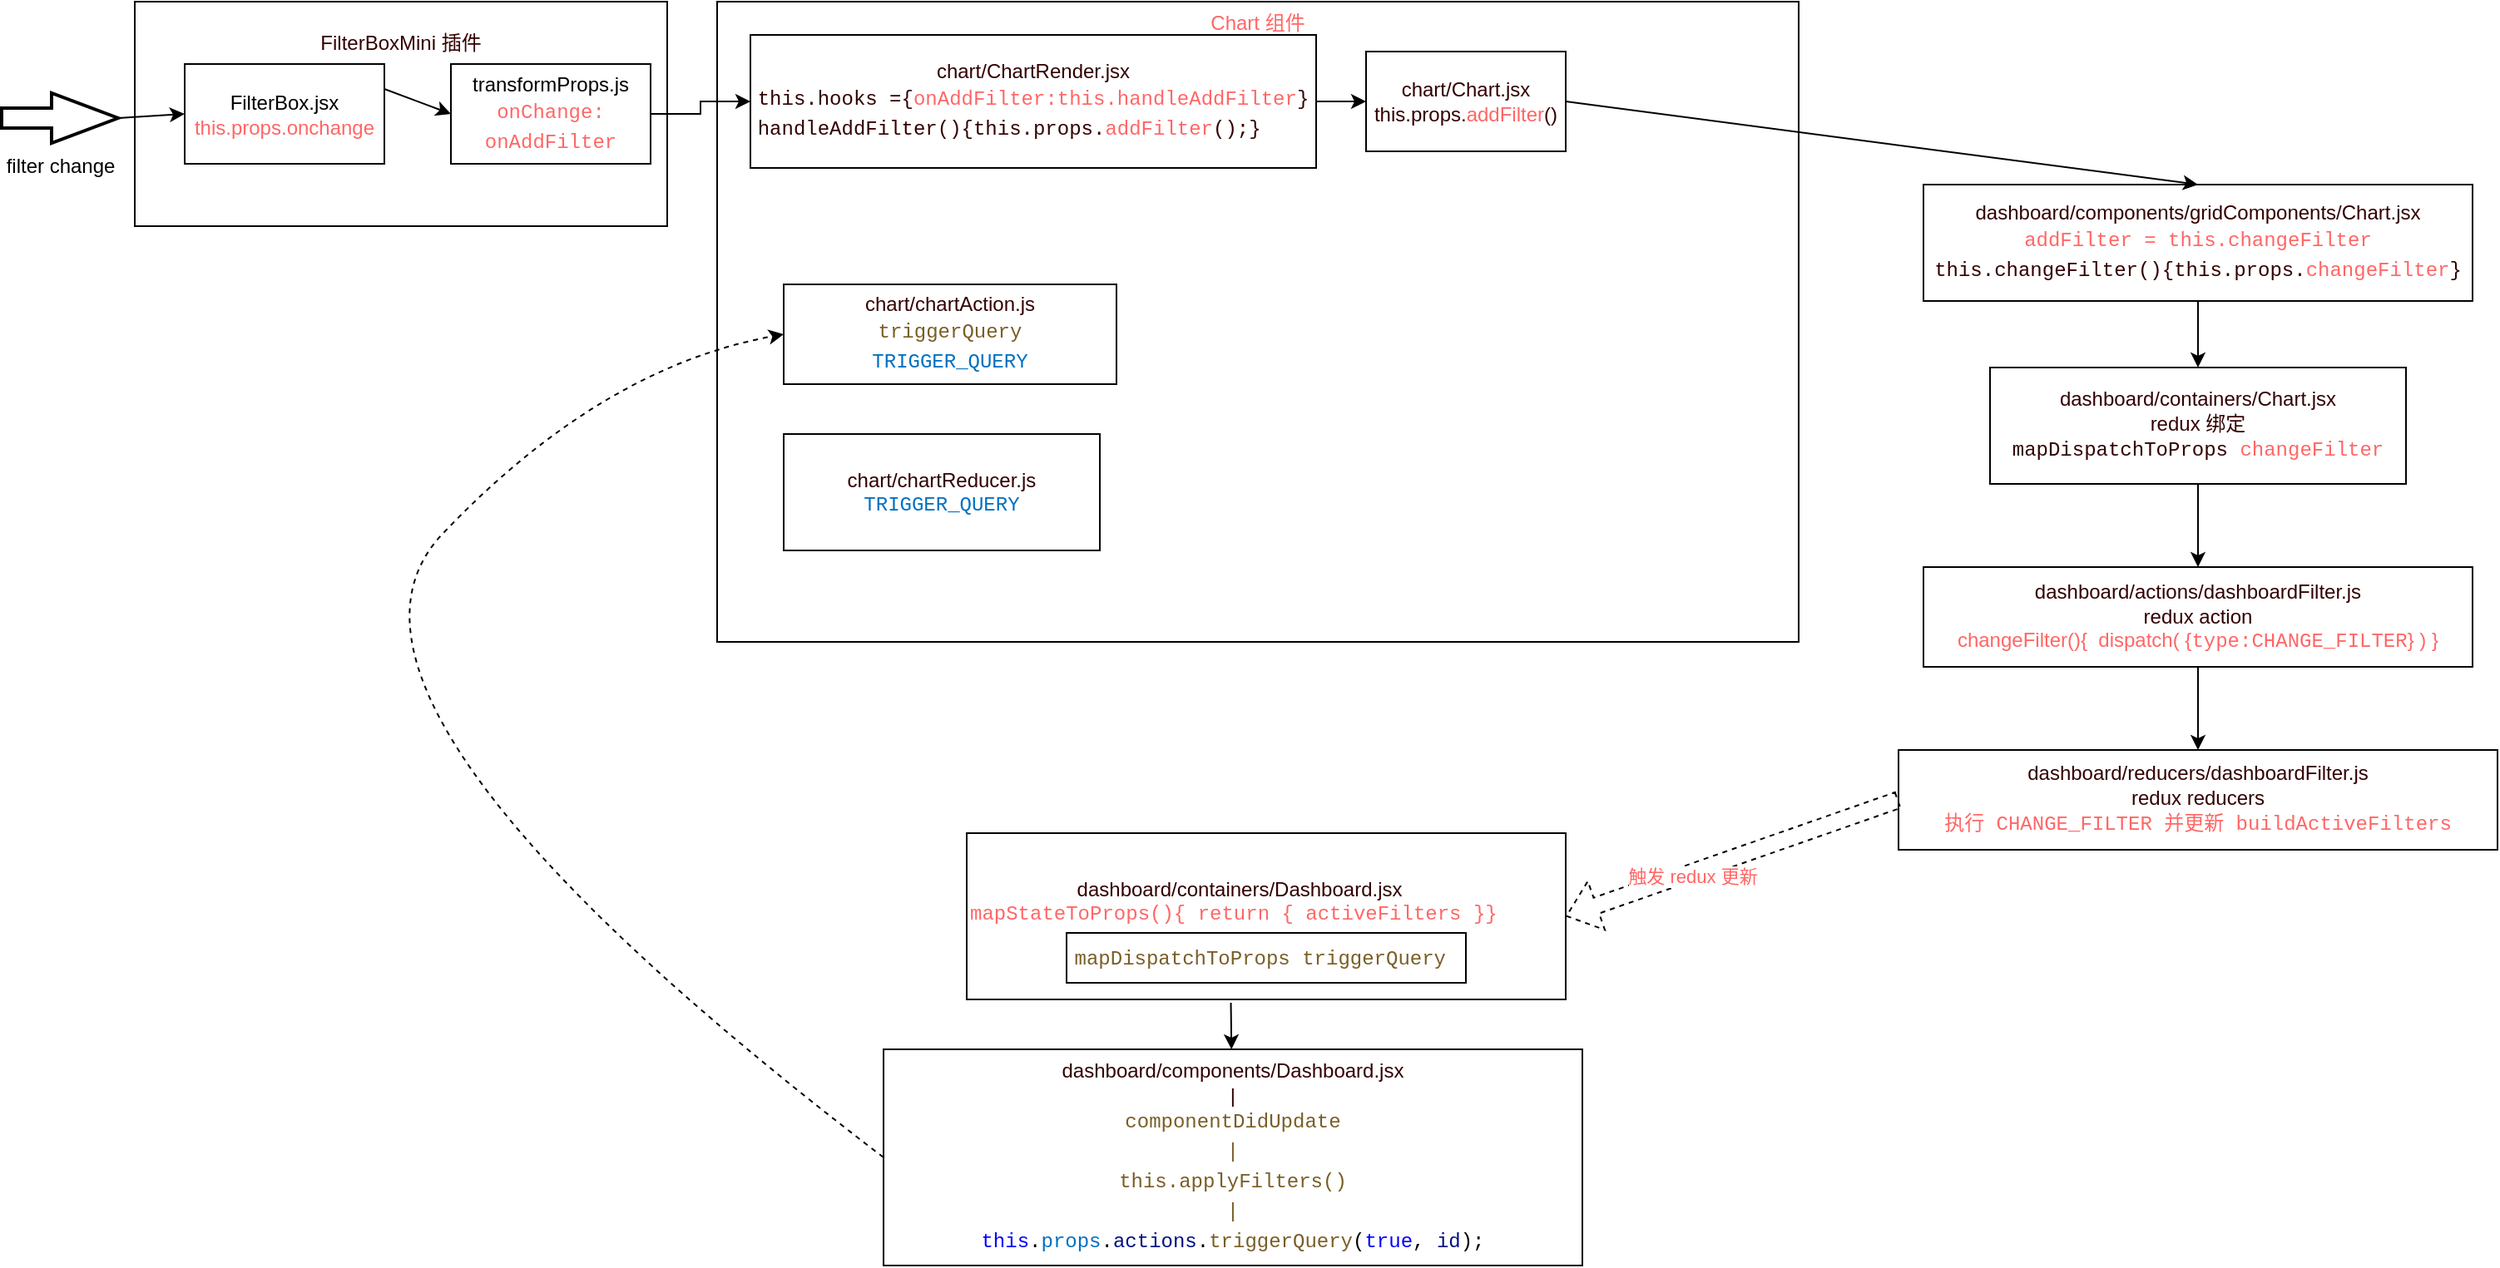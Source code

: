 <mxfile version="16.2.4" type="github">
  <diagram id="1yzQ9n3bX9XZIDNbpLdn" name="Page-1">
    <mxGraphModel dx="1426" dy="794" grid="1" gridSize="10" guides="1" tooltips="1" connect="1" arrows="1" fold="1" page="1" pageScale="1" pageWidth="3300" pageHeight="4681" math="0" shadow="0">
      <root>
        <mxCell id="0" />
        <mxCell id="1" parent="0" />
        <mxCell id="QTsBgi_JLnD7-ttwWDAb-37" value="Chart 组件&lt;br&gt;&lt;br&gt;&lt;br&gt;&lt;br&gt;&lt;br&gt;&lt;br&gt;&lt;br&gt;&lt;br&gt;&lt;br&gt;&lt;br&gt;&lt;br&gt;&lt;br&gt;&lt;br&gt;&lt;br&gt;&lt;br&gt;&lt;br&gt;&lt;br&gt;&lt;br&gt;&lt;br&gt;&lt;br&gt;&lt;br&gt;&lt;br&gt;&lt;br&gt;&lt;br&gt;&lt;br&gt;&lt;br&gt;" style="rounded=0;whiteSpace=wrap;html=1;fontColor=#FF6666;" vertex="1" parent="1">
          <mxGeometry x="480" y="50" width="650" height="385" as="geometry" />
        </mxCell>
        <mxCell id="QTsBgi_JLnD7-ttwWDAb-19" value="FilterBoxMini 插件&lt;br&gt;&lt;br&gt;&lt;br&gt;&lt;br&gt;&lt;br&gt;&lt;br&gt;&lt;br&gt;" style="rounded=0;whiteSpace=wrap;html=1;fontColor=#330000;" vertex="1" parent="1">
          <mxGeometry x="130" y="50" width="320" height="135" as="geometry" />
        </mxCell>
        <mxCell id="QTsBgi_JLnD7-ttwWDAb-15" style="edgeStyle=orthogonalEdgeStyle;rounded=0;orthogonalLoop=1;jettySize=auto;html=1;exitX=1;exitY=0.5;exitDx=0;exitDy=0;fontColor=#330000;" edge="1" parent="1" source="QTsBgi_JLnD7-ttwWDAb-7" target="QTsBgi_JLnD7-ttwWDAb-13">
          <mxGeometry relative="1" as="geometry" />
        </mxCell>
        <mxCell id="QTsBgi_JLnD7-ttwWDAb-3" value="filter change&lt;br&gt;" style="verticalLabelPosition=bottom;verticalAlign=top;html=1;strokeWidth=2;shape=mxgraph.arrows2.arrow;dy=0.6;dx=40;notch=0;" vertex="1" parent="1">
          <mxGeometry x="50" y="105" width="70" height="30" as="geometry" />
        </mxCell>
        <mxCell id="QTsBgi_JLnD7-ttwWDAb-6" value="" style="endArrow=classic;html=1;rounded=0;entryX=0;entryY=0.5;entryDx=0;entryDy=0;" edge="1" parent="1" target="QTsBgi_JLnD7-ttwWDAb-4">
          <mxGeometry width="50" height="50" relative="1" as="geometry">
            <mxPoint x="120" y="120" as="sourcePoint" />
            <mxPoint x="170" y="70" as="targetPoint" />
          </mxGeometry>
        </mxCell>
        <mxCell id="QTsBgi_JLnD7-ttwWDAb-13" value="&lt;font color=&quot;#330000&quot;&gt;chart/ChartRender.jsx&lt;/font&gt;&lt;br&gt;&lt;div style=&quot;background-color: rgb(255 , 255 , 255) ; font-family: &amp;#34;menlo&amp;#34; , &amp;#34;monaco&amp;#34; , &amp;#34;courier new&amp;#34; , monospace ; line-height: 18px&quot;&gt;&lt;div style=&quot;text-align: left&quot;&gt;&lt;font color=&quot;#330000&quot;&gt;this.hooks ={&lt;/font&gt;&lt;span style=&quot;text-align: center&quot;&gt;onAddFilter&lt;/span&gt;&lt;span style=&quot;text-align: center&quot;&gt;:&lt;/span&gt;&lt;span style=&quot;text-align: center&quot;&gt;this&lt;/span&gt;&lt;span style=&quot;text-align: center&quot;&gt;.&lt;/span&gt;&lt;span style=&quot;text-align: center&quot;&gt;handleAddFilter&lt;font color=&quot;#330000&quot;&gt;}&lt;/font&gt;&lt;/span&gt;&lt;/div&gt;&lt;div style=&quot;text-align: left&quot;&gt;&lt;div style=&quot;font-family: &amp;#34;menlo&amp;#34; , &amp;#34;monaco&amp;#34; , &amp;#34;courier new&amp;#34; , monospace ; line-height: 18px&quot;&gt;&lt;font color=&quot;#330000&quot;&gt;handleAddFilter(){this.props.&lt;/font&gt;addFilter&lt;font color=&quot;#330000&quot;&gt;();}&lt;/font&gt;&lt;/div&gt;&lt;/div&gt;&lt;/div&gt;" style="rounded=0;whiteSpace=wrap;html=1;fontColor=#FF6666;" vertex="1" parent="1">
          <mxGeometry x="500" y="70" width="340" height="80" as="geometry" />
        </mxCell>
        <mxCell id="QTsBgi_JLnD7-ttwWDAb-16" value="chart/Chart.jsx&lt;br&gt;this.props.&lt;font color=&quot;#ff6666&quot;&gt;addFilter&lt;/font&gt;()" style="rounded=0;whiteSpace=wrap;html=1;fontColor=#330000;" vertex="1" parent="1">
          <mxGeometry x="870" y="80" width="120" height="60" as="geometry" />
        </mxCell>
        <mxCell id="QTsBgi_JLnD7-ttwWDAb-17" value="" style="endArrow=classic;html=1;rounded=0;fontColor=#330000;entryX=0;entryY=0.5;entryDx=0;entryDy=0;exitX=1;exitY=0.5;exitDx=0;exitDy=0;" edge="1" parent="1" source="QTsBgi_JLnD7-ttwWDAb-13" target="QTsBgi_JLnD7-ttwWDAb-16">
          <mxGeometry width="50" height="50" relative="1" as="geometry">
            <mxPoint x="820" y="120" as="sourcePoint" />
            <mxPoint x="870" y="70" as="targetPoint" />
          </mxGeometry>
        </mxCell>
        <mxCell id="QTsBgi_JLnD7-ttwWDAb-27" value="dashboard/components/gridComponents/Chart.jsx&lt;br&gt;&lt;div style=&quot;background-color: rgb(255 , 255 , 255) ; font-family: &amp;#34;menlo&amp;#34; , &amp;#34;monaco&amp;#34; , &amp;#34;courier new&amp;#34; , monospace ; line-height: 18px&quot;&gt;&lt;font color=&quot;#ff6666&quot;&gt; addFilter =&amp;nbsp;this.changeFilter&lt;/font&gt;&lt;/div&gt;&lt;div style=&quot;background-color: rgb(255 , 255 , 255) ; font-family: &amp;#34;menlo&amp;#34; , &amp;#34;monaco&amp;#34; , &amp;#34;courier new&amp;#34; , monospace ; line-height: 18px&quot;&gt;this.changeFilter(){this.props.&lt;font color=&quot;#ff6666&quot;&gt;changeFilter&lt;/font&gt;}&lt;/div&gt;" style="rounded=0;whiteSpace=wrap;html=1;fontColor=#330000;align=center;" vertex="1" parent="1">
          <mxGeometry x="1205" y="160" width="330" height="70" as="geometry" />
        </mxCell>
        <mxCell id="QTsBgi_JLnD7-ttwWDAb-28" value="" style="endArrow=classic;html=1;rounded=0;fontColor=#330000;exitX=1;exitY=0.5;exitDx=0;exitDy=0;entryX=0.5;entryY=0;entryDx=0;entryDy=0;" edge="1" parent="1" source="QTsBgi_JLnD7-ttwWDAb-16" target="QTsBgi_JLnD7-ttwWDAb-27">
          <mxGeometry width="50" height="50" relative="1" as="geometry">
            <mxPoint x="1020" y="155" as="sourcePoint" />
            <mxPoint x="1050" y="200" as="targetPoint" />
          </mxGeometry>
        </mxCell>
        <mxCell id="QTsBgi_JLnD7-ttwWDAb-29" value="dashboard/containers/Chart.jsx&lt;br&gt;redux 绑定&lt;br&gt;&lt;div style=&quot;background-color: rgb(255 , 255 , 255) ; font-family: &amp;#34;menlo&amp;#34; , &amp;#34;monaco&amp;#34; , &amp;#34;courier new&amp;#34; , monospace ; line-height: 18px&quot;&gt;mapDispatchToProps&lt;span style=&quot;color: rgb(121 , 94 , 38)&quot;&gt;&amp;nbsp;&lt;/span&gt;&lt;span style=&quot;font-family: &amp;#34;menlo&amp;#34; , &amp;#34;monaco&amp;#34; , &amp;#34;courier new&amp;#34; , monospace&quot;&gt;&lt;font color=&quot;#ff6666&quot;&gt;changeFilter&lt;/font&gt;&lt;/span&gt;&lt;/div&gt;" style="rounded=0;whiteSpace=wrap;html=1;fontColor=#330000;" vertex="1" parent="1">
          <mxGeometry x="1245" y="270" width="250" height="70" as="geometry" />
        </mxCell>
        <mxCell id="QTsBgi_JLnD7-ttwWDAb-30" value="" style="endArrow=classic;html=1;rounded=0;fontColor=#330000;exitX=0.5;exitY=1;exitDx=0;exitDy=0;entryX=0.5;entryY=0;entryDx=0;entryDy=0;" edge="1" parent="1" source="QTsBgi_JLnD7-ttwWDAb-27" target="QTsBgi_JLnD7-ttwWDAb-29">
          <mxGeometry width="50" height="50" relative="1" as="geometry">
            <mxPoint x="915" y="310" as="sourcePoint" />
            <mxPoint x="965" y="260" as="targetPoint" />
          </mxGeometry>
        </mxCell>
        <mxCell id="QTsBgi_JLnD7-ttwWDAb-35" style="edgeStyle=orthogonalEdgeStyle;rounded=0;orthogonalLoop=1;jettySize=auto;html=1;exitX=0.5;exitY=1;exitDx=0;exitDy=0;fontColor=#FF6666;" edge="1" parent="1" source="QTsBgi_JLnD7-ttwWDAb-31" target="QTsBgi_JLnD7-ttwWDAb-33">
          <mxGeometry relative="1" as="geometry" />
        </mxCell>
        <mxCell id="QTsBgi_JLnD7-ttwWDAb-31" value="dashboard/actions/dashboardFilter.js&lt;br&gt;redux action&lt;br&gt;&lt;font color=&quot;#ff6666&quot;&gt;changeFilter(){&amp;nbsp; dispatch( {&lt;span style=&quot;font-family: &amp;#34;menlo&amp;#34; , &amp;#34;monaco&amp;#34; , &amp;#34;courier new&amp;#34; , monospace&quot;&gt;type&lt;/span&gt;&lt;span style=&quot;font-family: &amp;#34;menlo&amp;#34; , &amp;#34;monaco&amp;#34; , &amp;#34;courier new&amp;#34; , monospace&quot;&gt;:&lt;/span&gt;&lt;span style=&quot;font-family: &amp;#34;menlo&amp;#34; , &amp;#34;monaco&amp;#34; , &amp;#34;courier new&amp;#34; , monospace&quot;&gt;CHANGE_FILTER&lt;/span&gt;} ) }&lt;/font&gt;" style="rounded=0;whiteSpace=wrap;html=1;fontColor=#330000;" vertex="1" parent="1">
          <mxGeometry x="1205" y="390" width="330" height="60" as="geometry" />
        </mxCell>
        <mxCell id="QTsBgi_JLnD7-ttwWDAb-32" value="" style="endArrow=classic;html=1;rounded=0;fontColor=#330000;exitX=0.5;exitY=1;exitDx=0;exitDy=0;" edge="1" parent="1" source="QTsBgi_JLnD7-ttwWDAb-29" target="QTsBgi_JLnD7-ttwWDAb-31">
          <mxGeometry width="50" height="50" relative="1" as="geometry">
            <mxPoint x="915" y="430" as="sourcePoint" />
            <mxPoint x="965" y="380" as="targetPoint" />
          </mxGeometry>
        </mxCell>
        <mxCell id="QTsBgi_JLnD7-ttwWDAb-33" value="dashboard/reducers/dashboardFilter.js&lt;br&gt;redux reducers&lt;br&gt;&lt;div style=&quot;background-color: rgb(255 , 255 , 255) ; font-family: &amp;#34;menlo&amp;#34; , &amp;#34;monaco&amp;#34; , &amp;#34;courier new&amp;#34; , monospace ; line-height: 18px&quot;&gt;&lt;font color=&quot;#ff6666&quot;&gt;执行 CHANGE_FILTER 并更新&amp;nbsp;buildActiveFilters&lt;/font&gt;&lt;/div&gt;" style="rounded=0;whiteSpace=wrap;html=1;fontColor=#330000;" vertex="1" parent="1">
          <mxGeometry x="1190" y="500" width="360" height="60" as="geometry" />
        </mxCell>
        <mxCell id="QTsBgi_JLnD7-ttwWDAb-9" value="" style="endArrow=classic;html=1;rounded=0;fontColor=#FF6666;entryX=0;entryY=0.5;entryDx=0;entryDy=0;" edge="1" parent="1" target="QTsBgi_JLnD7-ttwWDAb-7">
          <mxGeometry width="50" height="50" relative="1" as="geometry">
            <mxPoint x="280" y="102.5" as="sourcePoint" />
            <mxPoint x="330" y="52.5" as="targetPoint" />
          </mxGeometry>
        </mxCell>
        <mxCell id="QTsBgi_JLnD7-ttwWDAb-4" value="FilterBox.jsx&lt;br&gt;&lt;font color=&quot;#ff6666&quot;&gt;this.props.onchange&lt;/font&gt;" style="rounded=0;whiteSpace=wrap;html=1;" vertex="1" parent="1">
          <mxGeometry x="160" y="87.5" width="120" height="60" as="geometry" />
        </mxCell>
        <mxCell id="QTsBgi_JLnD7-ttwWDAb-7" value="transformProps.js&lt;br&gt;&lt;div style=&quot;background-color: rgb(255 , 255 , 255) ; font-family: &amp;#34;menlo&amp;#34; , &amp;#34;monaco&amp;#34; , &amp;#34;courier new&amp;#34; , monospace ; line-height: 18px&quot;&gt;&lt;font color=&quot;#ff6666&quot;&gt;onChange: onAddFilter&lt;/font&gt;&lt;/div&gt;" style="rounded=0;whiteSpace=wrap;html=1;" vertex="1" parent="1">
          <mxGeometry x="320" y="87.5" width="120" height="60" as="geometry" />
        </mxCell>
        <mxCell id="QTsBgi_JLnD7-ttwWDAb-43" value="" style="shape=flexArrow;endArrow=classic;html=1;rounded=0;fontColor=#FF6666;exitX=0;exitY=0.5;exitDx=0;exitDy=0;entryX=1;entryY=0.5;entryDx=0;entryDy=0;dashed=1;" edge="1" parent="1" source="QTsBgi_JLnD7-ttwWDAb-33" target="QTsBgi_JLnD7-ttwWDAb-42">
          <mxGeometry width="50" height="50" relative="1" as="geometry">
            <mxPoint x="660" y="410" as="sourcePoint" />
            <mxPoint x="710" y="360" as="targetPoint" />
          </mxGeometry>
        </mxCell>
        <mxCell id="QTsBgi_JLnD7-ttwWDAb-44" value="触发 redux 更新" style="edgeLabel;html=1;align=center;verticalAlign=middle;resizable=0;points=[];fontColor=#FF6666;" vertex="1" connectable="0" parent="QTsBgi_JLnD7-ttwWDAb-43">
          <mxGeometry x="0.24" y="1" relative="1" as="geometry">
            <mxPoint y="1" as="offset" />
          </mxGeometry>
        </mxCell>
        <mxCell id="QTsBgi_JLnD7-ttwWDAb-46" value="&lt;font color=&quot;#330000&quot;&gt;dashboard/components/Dashboard.jsx&lt;br&gt;|&lt;br&gt;&lt;/font&gt;&lt;div style=&quot;color: rgb(0 , 0 , 0) ; background-color: rgb(255 , 255 , 255) ; font-family: &amp;#34;menlo&amp;#34; , &amp;#34;monaco&amp;#34; , &amp;#34;courier new&amp;#34; , monospace ; line-height: 18px&quot;&gt;&lt;span style=&quot;color: #795e26&quot;&gt;componentDidUpdate&lt;/span&gt;&lt;/div&gt;&lt;div style=&quot;background-color: rgb(255 , 255 , 255) ; font-family: &amp;#34;menlo&amp;#34; , &amp;#34;monaco&amp;#34; , &amp;#34;courier new&amp;#34; , monospace ; line-height: 18px&quot;&gt;&lt;font color=&quot;#795e26&quot;&gt;|&lt;/font&gt;&lt;/div&gt;&lt;div style=&quot;color: rgb(0 , 0 , 0) ; background-color: rgb(255 , 255 , 255) ; font-family: &amp;#34;menlo&amp;#34; , &amp;#34;monaco&amp;#34; , &amp;#34;courier new&amp;#34; , monospace ; line-height: 18px&quot;&gt;&lt;span style=&quot;color: #795e26&quot;&gt;this.applyFilters()&lt;/span&gt;&lt;/div&gt;&lt;div style=&quot;color: rgb(0 , 0 , 0) ; background-color: rgb(255 , 255 , 255) ; font-family: &amp;#34;menlo&amp;#34; , &amp;#34;monaco&amp;#34; , &amp;#34;courier new&amp;#34; , monospace ; line-height: 18px&quot;&gt;&lt;span style=&quot;color: #795e26&quot;&gt;|&lt;/span&gt;&lt;/div&gt;&lt;div style=&quot;color: rgb(0 , 0 , 0) ; background-color: rgb(255 , 255 , 255) ; font-family: &amp;#34;menlo&amp;#34; , &amp;#34;monaco&amp;#34; , &amp;#34;courier new&amp;#34; , monospace ; line-height: 18px&quot;&gt;&lt;div style=&quot;font-family: &amp;#34;menlo&amp;#34; , &amp;#34;monaco&amp;#34; , &amp;#34;courier new&amp;#34; , monospace ; line-height: 18px&quot;&gt;&lt;span style=&quot;color: #0000ff&quot;&gt;this&lt;/span&gt;.&lt;span style=&quot;color: #0070c1&quot;&gt;props&lt;/span&gt;.&lt;span style=&quot;color: #001080&quot;&gt;actions&lt;/span&gt;.&lt;span style=&quot;color: #795e26&quot;&gt;triggerQuery&lt;/span&gt;(&lt;span style=&quot;color: #0000ff&quot;&gt;true&lt;/span&gt;, &lt;span style=&quot;color: #001080&quot;&gt;id&lt;/span&gt;);&lt;/div&gt;&lt;/div&gt;" style="rounded=0;whiteSpace=wrap;html=1;fontColor=#FF6666;" vertex="1" parent="1">
          <mxGeometry x="580" y="680" width="420" height="130" as="geometry" />
        </mxCell>
        <mxCell id="QTsBgi_JLnD7-ttwWDAb-47" value="" style="endArrow=classic;html=1;rounded=0;fontColor=#330000;exitX=0.441;exitY=1.02;exitDx=0;exitDy=0;exitPerimeter=0;" edge="1" parent="1" source="QTsBgi_JLnD7-ttwWDAb-42" target="QTsBgi_JLnD7-ttwWDAb-46">
          <mxGeometry width="50" height="50" relative="1" as="geometry">
            <mxPoint x="980" y="660" as="sourcePoint" />
            <mxPoint x="1030" y="610" as="targetPoint" />
          </mxGeometry>
        </mxCell>
        <mxCell id="QTsBgi_JLnD7-ttwWDAb-50" value="" style="group" vertex="1" connectable="0" parent="1">
          <mxGeometry x="630" y="550" width="360" height="100" as="geometry" />
        </mxCell>
        <mxCell id="QTsBgi_JLnD7-ttwWDAb-42" value="&lt;div style=&quot;text-align: center&quot;&gt;&lt;span style=&quot;color: rgb(51 , 0 , 0)&quot;&gt;dashboard/containers/Dashboard.jsx&lt;/span&gt;&lt;/div&gt;&lt;span style=&quot;background-color: rgb(255 , 255 , 255) ; font-family: &amp;#34;menlo&amp;#34; , &amp;#34;monaco&amp;#34; , &amp;#34;courier new&amp;#34; , monospace&quot;&gt;&lt;div style=&quot;text-align: center&quot;&gt;mapStateToProps(){ return {&amp;nbsp;activeFilters }}&amp;nbsp;&lt;/div&gt;&lt;div style=&quot;text-align: center&quot;&gt;&lt;div style=&quot;color: rgb(0 , 0 , 0) ; font-family: &amp;#34;menlo&amp;#34; , &amp;#34;monaco&amp;#34; , &amp;#34;courier new&amp;#34; , monospace ; line-height: 18px&quot;&gt;&lt;br&gt;&lt;/div&gt;&lt;/div&gt;&lt;/span&gt;" style="rounded=0;whiteSpace=wrap;html=1;fontColor=#FF6666;align=left;" vertex="1" parent="QTsBgi_JLnD7-ttwWDAb-50">
          <mxGeometry width="360" height="100" as="geometry" />
        </mxCell>
        <mxCell id="QTsBgi_JLnD7-ttwWDAb-48" value="&lt;span style=&quot;font-family: &amp;#34;menlo&amp;#34; , &amp;#34;monaco&amp;#34; , &amp;#34;courier new&amp;#34; , monospace ; background-color: rgb(255 , 255 , 255) ; color: rgb(121 , 94 , 38)&quot;&gt;mapDispatchToProps&amp;nbsp;&lt;/span&gt;&lt;span style=&quot;font-family: &amp;#34;menlo&amp;#34; , &amp;#34;monaco&amp;#34; , &amp;#34;courier new&amp;#34; , monospace ; background-color: rgb(255 , 255 , 255) ; color: rgb(121 , 94 , 38)&quot;&gt;triggerQuery&lt;/span&gt;&lt;span style=&quot;font-family: &amp;#34;menlo&amp;#34; , &amp;#34;monaco&amp;#34; , &amp;#34;courier new&amp;#34; , monospace ; background-color: rgb(255 , 255 , 255) ; color: rgb(121 , 94 , 38)&quot;&gt;&amp;nbsp;&lt;/span&gt;" style="rounded=0;whiteSpace=wrap;html=1;fontColor=#330000;" vertex="1" parent="QTsBgi_JLnD7-ttwWDAb-50">
          <mxGeometry x="60" y="60" width="240" height="30" as="geometry" />
        </mxCell>
        <mxCell id="QTsBgi_JLnD7-ttwWDAb-53" value="chart/chartAction.js&lt;br&gt;&lt;div style=&quot;color: rgb(0 , 0 , 0) ; background-color: rgb(255 , 255 , 255) ; font-family: &amp;#34;menlo&amp;#34; , &amp;#34;monaco&amp;#34; , &amp;#34;courier new&amp;#34; , monospace ; line-height: 18px&quot;&gt;&lt;span style=&quot;color: #795e26&quot;&gt;triggerQuery&lt;/span&gt;&lt;/div&gt;&lt;div style=&quot;color: rgb(0 , 0 , 0) ; background-color: rgb(255 , 255 , 255) ; font-family: &amp;#34;menlo&amp;#34; , &amp;#34;monaco&amp;#34; , &amp;#34;courier new&amp;#34; , monospace ; line-height: 18px&quot;&gt;&lt;div style=&quot;font-family: &amp;#34;menlo&amp;#34; , &amp;#34;monaco&amp;#34; , &amp;#34;courier new&amp;#34; , monospace ; line-height: 18px&quot;&gt;&lt;span style=&quot;color: #0070c1&quot;&gt;TRIGGER_QUERY&lt;/span&gt;&lt;/div&gt;&lt;/div&gt;" style="rounded=0;whiteSpace=wrap;html=1;fontColor=#330000;" vertex="1" parent="1">
          <mxGeometry x="520" y="220" width="200" height="60" as="geometry" />
        </mxCell>
        <mxCell id="QTsBgi_JLnD7-ttwWDAb-54" value="chart/chartReducer.js&lt;br&gt;&lt;span style=&quot;color: rgb(0 , 112 , 193) ; font-family: &amp;#34;menlo&amp;#34; , &amp;#34;monaco&amp;#34; , &amp;#34;courier new&amp;#34; , monospace ; background-color: rgb(255 , 255 , 255)&quot;&gt;TRIGGER_QUERY&lt;/span&gt;" style="rounded=0;whiteSpace=wrap;html=1;fontColor=#330000;" vertex="1" parent="1">
          <mxGeometry x="520" y="310" width="190" height="70" as="geometry" />
        </mxCell>
        <mxCell id="QTsBgi_JLnD7-ttwWDAb-56" value="" style="curved=1;endArrow=classic;html=1;rounded=0;dashed=1;fontColor=#330000;exitX=0;exitY=0.5;exitDx=0;exitDy=0;entryX=0;entryY=0.5;entryDx=0;entryDy=0;" edge="1" parent="1" source="QTsBgi_JLnD7-ttwWDAb-46" target="QTsBgi_JLnD7-ttwWDAb-53">
          <mxGeometry width="50" height="50" relative="1" as="geometry">
            <mxPoint x="840" y="470" as="sourcePoint" />
            <mxPoint x="890" y="420" as="targetPoint" />
            <Array as="points">
              <mxPoint x="220" y="470" />
              <mxPoint x="410" y="270" />
            </Array>
          </mxGeometry>
        </mxCell>
      </root>
    </mxGraphModel>
  </diagram>
</mxfile>
